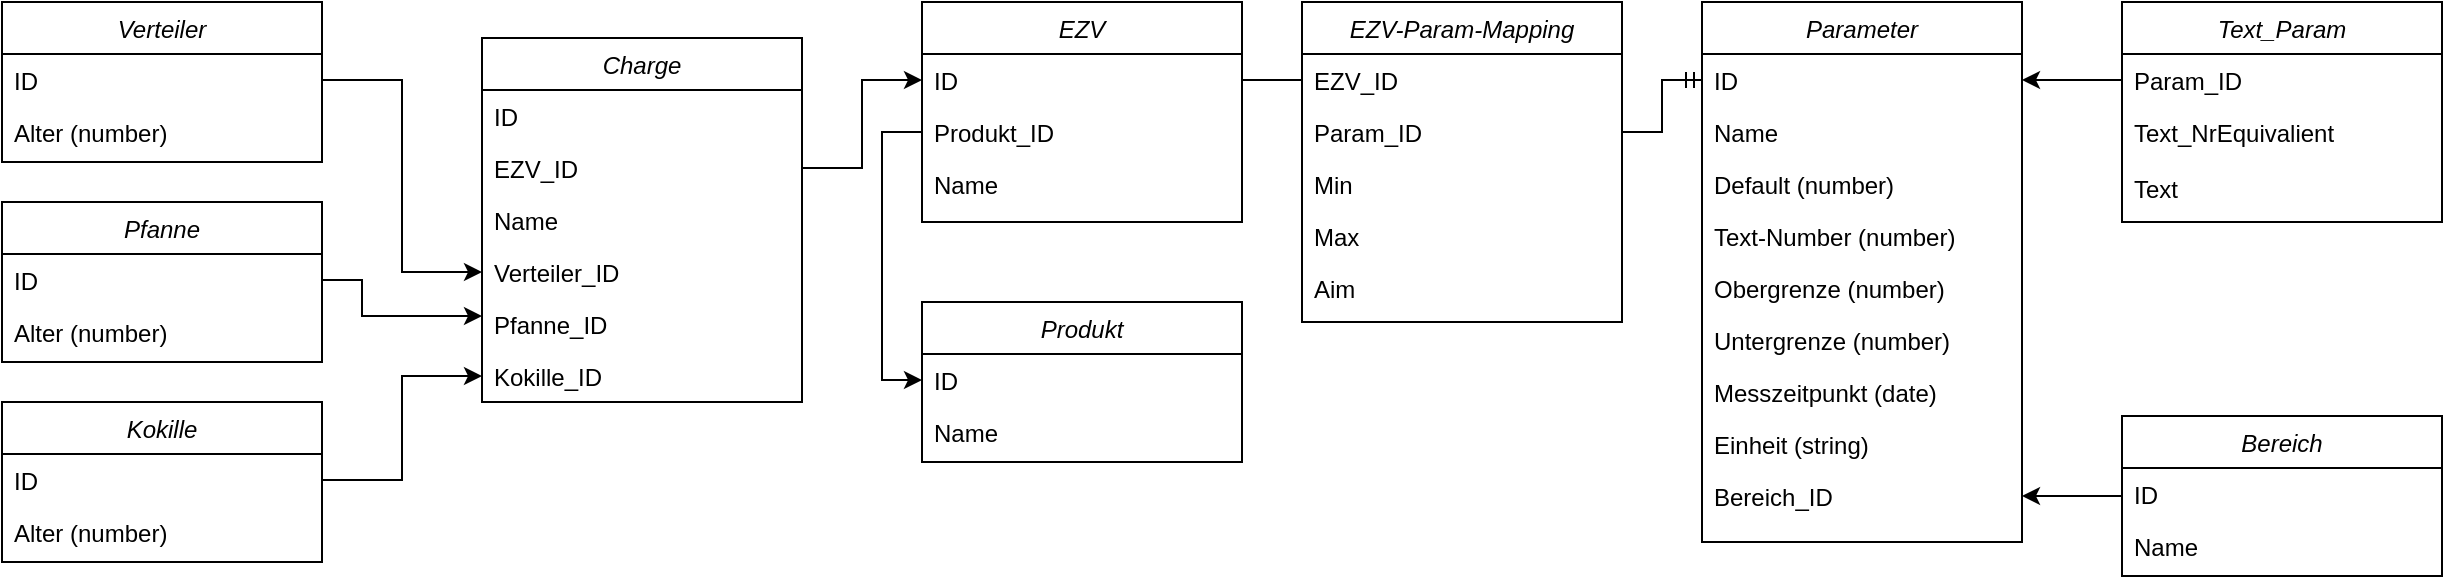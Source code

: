 <mxfile version="13.10.3" type="device"><diagram id="C5RBs43oDa-KdzZeNtuy" name="Page-1"><mxGraphModel dx="2249" dy="801" grid="1" gridSize="10" guides="1" tooltips="1" connect="1" arrows="1" fold="1" page="1" pageScale="1" pageWidth="827" pageHeight="1169" math="0" shadow="0"><root><mxCell id="WIyWlLk6GJQsqaUBKTNV-0"/><mxCell id="WIyWlLk6GJQsqaUBKTNV-1" parent="WIyWlLk6GJQsqaUBKTNV-0"/><mxCell id="XGNj_XzNaE9oyJNvo4-X-3" style="edgeStyle=orthogonalEdgeStyle;rounded=0;orthogonalLoop=1;jettySize=auto;html=1;exitX=1;exitY=0.5;exitDx=0;exitDy=0;entryX=0;entryY=0.5;entryDx=0;entryDy=0;endArrow=none;endFill=0;" parent="WIyWlLk6GJQsqaUBKTNV-1" source="zkfFHV4jXpPFQw0GAbJ--1" target="XGNj_XzNaE9oyJNvo4-X-1" edge="1"><mxGeometry relative="1" as="geometry"/></mxCell><mxCell id="zkfFHV4jXpPFQw0GAbJ--0" value="EZV" style="swimlane;fontStyle=2;align=center;verticalAlign=top;childLayout=stackLayout;horizontal=1;startSize=26;horizontalStack=0;resizeParent=1;resizeLast=0;collapsible=1;marginBottom=0;rounded=0;shadow=0;strokeWidth=1;" parent="WIyWlLk6GJQsqaUBKTNV-1" vertex="1"><mxGeometry x="10" y="120" width="160" height="110" as="geometry"><mxRectangle x="230" y="140" width="160" height="26" as="alternateBounds"/></mxGeometry></mxCell><mxCell id="zkfFHV4jXpPFQw0GAbJ--1" value="ID" style="text;align=left;verticalAlign=top;spacingLeft=4;spacingRight=4;overflow=hidden;rotatable=0;points=[[0,0.5],[1,0.5]];portConstraint=eastwest;" parent="zkfFHV4jXpPFQw0GAbJ--0" vertex="1"><mxGeometry y="26" width="160" height="26" as="geometry"/></mxCell><mxCell id="PeHHQMNG-OuGxsTBWXyu-22" value="Produkt_ID" style="text;align=left;verticalAlign=top;spacingLeft=4;spacingRight=4;overflow=hidden;rotatable=0;points=[[0,0.5],[1,0.5]];portConstraint=eastwest;rounded=0;shadow=0;html=0;" vertex="1" parent="zkfFHV4jXpPFQw0GAbJ--0"><mxGeometry y="52" width="160" height="26" as="geometry"/></mxCell><mxCell id="zkfFHV4jXpPFQw0GAbJ--2" value="Name" style="text;align=left;verticalAlign=top;spacingLeft=4;spacingRight=4;overflow=hidden;rotatable=0;points=[[0,0.5],[1,0.5]];portConstraint=eastwest;rounded=0;shadow=0;html=0;" parent="zkfFHV4jXpPFQw0GAbJ--0" vertex="1"><mxGeometry y="78" width="160" height="26" as="geometry"/></mxCell><mxCell id="XGNj_XzNaE9oyJNvo4-X-0" value="EZV-Param-Mapping" style="swimlane;fontStyle=2;align=center;verticalAlign=top;childLayout=stackLayout;horizontal=1;startSize=26;horizontalStack=0;resizeParent=1;resizeLast=0;collapsible=1;marginBottom=0;rounded=0;shadow=0;strokeWidth=1;" parent="WIyWlLk6GJQsqaUBKTNV-1" vertex="1"><mxGeometry x="200" y="120" width="160" height="160" as="geometry"><mxRectangle x="230" y="140" width="160" height="26" as="alternateBounds"/></mxGeometry></mxCell><mxCell id="XGNj_XzNaE9oyJNvo4-X-1" value="EZV_ID" style="text;align=left;verticalAlign=top;spacingLeft=4;spacingRight=4;overflow=hidden;rotatable=0;points=[[0,0.5],[1,0.5]];portConstraint=eastwest;" parent="XGNj_XzNaE9oyJNvo4-X-0" vertex="1"><mxGeometry y="26" width="160" height="26" as="geometry"/></mxCell><mxCell id="XGNj_XzNaE9oyJNvo4-X-2" value="Param_ID" style="text;align=left;verticalAlign=top;spacingLeft=4;spacingRight=4;overflow=hidden;rotatable=0;points=[[0,0.5],[1,0.5]];portConstraint=eastwest;rounded=0;shadow=0;html=0;" parent="XGNj_XzNaE9oyJNvo4-X-0" vertex="1"><mxGeometry y="52" width="160" height="26" as="geometry"/></mxCell><mxCell id="XGNj_XzNaE9oyJNvo4-X-25" value="Min" style="text;align=left;verticalAlign=top;spacingLeft=4;spacingRight=4;overflow=hidden;rotatable=0;points=[[0,0.5],[1,0.5]];portConstraint=eastwest;rounded=0;shadow=0;html=0;" parent="XGNj_XzNaE9oyJNvo4-X-0" vertex="1"><mxGeometry y="78" width="160" height="26" as="geometry"/></mxCell><mxCell id="XGNj_XzNaE9oyJNvo4-X-26" value="Max" style="text;align=left;verticalAlign=top;spacingLeft=4;spacingRight=4;overflow=hidden;rotatable=0;points=[[0,0.5],[1,0.5]];portConstraint=eastwest;rounded=0;shadow=0;html=0;" parent="XGNj_XzNaE9oyJNvo4-X-0" vertex="1"><mxGeometry y="104" width="160" height="26" as="geometry"/></mxCell><mxCell id="XGNj_XzNaE9oyJNvo4-X-27" value="Aim" style="text;align=left;verticalAlign=top;spacingLeft=4;spacingRight=4;overflow=hidden;rotatable=0;points=[[0,0.5],[1,0.5]];portConstraint=eastwest;rounded=0;shadow=0;html=0;" parent="XGNj_XzNaE9oyJNvo4-X-0" vertex="1"><mxGeometry y="130" width="160" height="26" as="geometry"/></mxCell><mxCell id="XGNj_XzNaE9oyJNvo4-X-4" value="Parameter" style="swimlane;fontStyle=2;align=center;verticalAlign=top;childLayout=stackLayout;horizontal=1;startSize=26;horizontalStack=0;resizeParent=1;resizeLast=0;collapsible=1;marginBottom=0;rounded=0;shadow=0;strokeWidth=1;" parent="WIyWlLk6GJQsqaUBKTNV-1" vertex="1"><mxGeometry x="400" y="120" width="160" height="270" as="geometry"><mxRectangle x="230" y="140" width="160" height="26" as="alternateBounds"/></mxGeometry></mxCell><mxCell id="XGNj_XzNaE9oyJNvo4-X-5" value="ID" style="text;align=left;verticalAlign=top;spacingLeft=4;spacingRight=4;overflow=hidden;rotatable=0;points=[[0,0.5],[1,0.5]];portConstraint=eastwest;" parent="XGNj_XzNaE9oyJNvo4-X-4" vertex="1"><mxGeometry y="26" width="160" height="26" as="geometry"/></mxCell><mxCell id="PeHHQMNG-OuGxsTBWXyu-50" value="Name" style="text;align=left;verticalAlign=top;spacingLeft=4;spacingRight=4;overflow=hidden;rotatable=0;points=[[0,0.5],[1,0.5]];portConstraint=eastwest;" vertex="1" parent="XGNj_XzNaE9oyJNvo4-X-4"><mxGeometry y="52" width="160" height="26" as="geometry"/></mxCell><mxCell id="XGNj_XzNaE9oyJNvo4-X-6" value="Default (number)" style="text;align=left;verticalAlign=top;spacingLeft=4;spacingRight=4;overflow=hidden;rotatable=0;points=[[0,0.5],[1,0.5]];portConstraint=eastwest;rounded=0;shadow=0;html=0;" parent="XGNj_XzNaE9oyJNvo4-X-4" vertex="1"><mxGeometry y="78" width="160" height="26" as="geometry"/></mxCell><mxCell id="XGNj_XzNaE9oyJNvo4-X-14" value="Text-Number (number)" style="text;align=left;verticalAlign=top;spacingLeft=4;spacingRight=4;overflow=hidden;rotatable=0;points=[[0,0.5],[1,0.5]];portConstraint=eastwest;rounded=0;shadow=0;html=0;" parent="XGNj_XzNaE9oyJNvo4-X-4" vertex="1"><mxGeometry y="104" width="160" height="26" as="geometry"/></mxCell><mxCell id="XGNj_XzNaE9oyJNvo4-X-8" value="Obergrenze (number)" style="text;align=left;verticalAlign=top;spacingLeft=4;spacingRight=4;overflow=hidden;rotatable=0;points=[[0,0.5],[1,0.5]];portConstraint=eastwest;rounded=0;shadow=0;html=0;" parent="XGNj_XzNaE9oyJNvo4-X-4" vertex="1"><mxGeometry y="130" width="160" height="26" as="geometry"/></mxCell><mxCell id="XGNj_XzNaE9oyJNvo4-X-9" value="Untergrenze (number)" style="text;align=left;verticalAlign=top;spacingLeft=4;spacingRight=4;overflow=hidden;rotatable=0;points=[[0,0.5],[1,0.5]];portConstraint=eastwest;rounded=0;shadow=0;html=0;" parent="XGNj_XzNaE9oyJNvo4-X-4" vertex="1"><mxGeometry y="156" width="160" height="26" as="geometry"/></mxCell><mxCell id="XGNj_XzNaE9oyJNvo4-X-10" value="Messzeitpunkt (date)" style="text;align=left;verticalAlign=top;spacingLeft=4;spacingRight=4;overflow=hidden;rotatable=0;points=[[0,0.5],[1,0.5]];portConstraint=eastwest;rounded=0;shadow=0;html=0;" parent="XGNj_XzNaE9oyJNvo4-X-4" vertex="1"><mxGeometry y="182" width="160" height="26" as="geometry"/></mxCell><mxCell id="XGNj_XzNaE9oyJNvo4-X-11" value="Einheit (string)" style="text;align=left;verticalAlign=top;spacingLeft=4;spacingRight=4;overflow=hidden;rotatable=0;points=[[0,0.5],[1,0.5]];portConstraint=eastwest;rounded=0;shadow=0;html=0;" parent="XGNj_XzNaE9oyJNvo4-X-4" vertex="1"><mxGeometry y="208" width="160" height="26" as="geometry"/></mxCell><mxCell id="XGNj_XzNaE9oyJNvo4-X-16" value="Bereich_ID " style="text;align=left;verticalAlign=top;spacingLeft=4;spacingRight=4;overflow=hidden;rotatable=0;points=[[0,0.5],[1,0.5]];portConstraint=eastwest;rounded=0;shadow=0;html=0;" parent="XGNj_XzNaE9oyJNvo4-X-4" vertex="1"><mxGeometry y="234" width="160" height="26" as="geometry"/></mxCell><mxCell id="XGNj_XzNaE9oyJNvo4-X-18" value="Text_Param" style="swimlane;fontStyle=2;align=center;verticalAlign=top;childLayout=stackLayout;horizontal=1;startSize=26;horizontalStack=0;resizeParent=1;resizeLast=0;collapsible=1;marginBottom=0;rounded=0;shadow=0;strokeWidth=1;" parent="WIyWlLk6GJQsqaUBKTNV-1" vertex="1"><mxGeometry x="610" y="120" width="160" height="110" as="geometry"><mxRectangle x="230" y="140" width="160" height="26" as="alternateBounds"/></mxGeometry></mxCell><mxCell id="XGNj_XzNaE9oyJNvo4-X-19" value="Param_ID" style="text;align=left;verticalAlign=top;spacingLeft=4;spacingRight=4;overflow=hidden;rotatable=0;points=[[0,0.5],[1,0.5]];portConstraint=eastwest;" parent="XGNj_XzNaE9oyJNvo4-X-18" vertex="1"><mxGeometry y="26" width="160" height="26" as="geometry"/></mxCell><mxCell id="XGNj_XzNaE9oyJNvo4-X-20" value="Text_NrEquivalient&#xA;" style="text;align=left;verticalAlign=top;spacingLeft=4;spacingRight=4;overflow=hidden;rotatable=0;points=[[0,0.5],[1,0.5]];portConstraint=eastwest;rounded=0;shadow=0;html=0;" parent="XGNj_XzNaE9oyJNvo4-X-18" vertex="1"><mxGeometry y="52" width="160" height="28" as="geometry"/></mxCell><mxCell id="XGNj_XzNaE9oyJNvo4-X-22" value="Text" style="text;align=left;verticalAlign=top;spacingLeft=4;spacingRight=4;overflow=hidden;rotatable=0;points=[[0,0.5],[1,0.5]];portConstraint=eastwest;rounded=0;shadow=0;html=0;" parent="XGNj_XzNaE9oyJNvo4-X-18" vertex="1"><mxGeometry y="80" width="160" height="28" as="geometry"/></mxCell><mxCell id="XGNj_XzNaE9oyJNvo4-X-34" style="edgeStyle=orthogonalEdgeStyle;rounded=0;orthogonalLoop=1;jettySize=auto;html=1;exitX=1;exitY=0.5;exitDx=0;exitDy=0;entryX=0;entryY=0.5;entryDx=0;entryDy=0;startArrow=none;startFill=0;endArrow=ERmandOne;endFill=0;" parent="WIyWlLk6GJQsqaUBKTNV-1" source="XGNj_XzNaE9oyJNvo4-X-2" target="XGNj_XzNaE9oyJNvo4-X-5" edge="1"><mxGeometry relative="1" as="geometry"/></mxCell><mxCell id="PeHHQMNG-OuGxsTBWXyu-10" style="edgeStyle=orthogonalEdgeStyle;rounded=0;orthogonalLoop=1;jettySize=auto;html=1;" edge="1" parent="WIyWlLk6GJQsqaUBKTNV-1" source="PeHHQMNG-OuGxsTBWXyu-5" target="XGNj_XzNaE9oyJNvo4-X-16"><mxGeometry relative="1" as="geometry"/></mxCell><mxCell id="PeHHQMNG-OuGxsTBWXyu-5" value="Bereich" style="swimlane;fontStyle=2;align=center;verticalAlign=top;childLayout=stackLayout;horizontal=1;startSize=26;horizontalStack=0;resizeParent=1;resizeLast=0;collapsible=1;marginBottom=0;rounded=0;shadow=0;strokeWidth=1;" vertex="1" parent="WIyWlLk6GJQsqaUBKTNV-1"><mxGeometry x="610" y="327" width="160" height="80" as="geometry"><mxRectangle x="230" y="140" width="160" height="26" as="alternateBounds"/></mxGeometry></mxCell><mxCell id="PeHHQMNG-OuGxsTBWXyu-6" value="ID" style="text;align=left;verticalAlign=top;spacingLeft=4;spacingRight=4;overflow=hidden;rotatable=0;points=[[0,0.5],[1,0.5]];portConstraint=eastwest;" vertex="1" parent="PeHHQMNG-OuGxsTBWXyu-5"><mxGeometry y="26" width="160" height="26" as="geometry"/></mxCell><mxCell id="PeHHQMNG-OuGxsTBWXyu-8" value="Name" style="text;align=left;verticalAlign=top;spacingLeft=4;spacingRight=4;overflow=hidden;rotatable=0;points=[[0,0.5],[1,0.5]];portConstraint=eastwest;rounded=0;shadow=0;html=0;" vertex="1" parent="PeHHQMNG-OuGxsTBWXyu-5"><mxGeometry y="52" width="160" height="28" as="geometry"/></mxCell><mxCell id="PeHHQMNG-OuGxsTBWXyu-11" style="edgeStyle=orthogonalEdgeStyle;rounded=0;orthogonalLoop=1;jettySize=auto;html=1;entryX=1;entryY=0.5;entryDx=0;entryDy=0;" edge="1" parent="WIyWlLk6GJQsqaUBKTNV-1" source="XGNj_XzNaE9oyJNvo4-X-19" target="XGNj_XzNaE9oyJNvo4-X-5"><mxGeometry relative="1" as="geometry"/></mxCell><mxCell id="PeHHQMNG-OuGxsTBWXyu-19" value="Produkt" style="swimlane;fontStyle=2;align=center;verticalAlign=top;childLayout=stackLayout;horizontal=1;startSize=26;horizontalStack=0;resizeParent=1;resizeLast=0;collapsible=1;marginBottom=0;rounded=0;shadow=0;strokeWidth=1;" vertex="1" parent="WIyWlLk6GJQsqaUBKTNV-1"><mxGeometry x="10" y="270" width="160" height="80" as="geometry"><mxRectangle x="230" y="140" width="160" height="26" as="alternateBounds"/></mxGeometry></mxCell><mxCell id="PeHHQMNG-OuGxsTBWXyu-20" value="ID" style="text;align=left;verticalAlign=top;spacingLeft=4;spacingRight=4;overflow=hidden;rotatable=0;points=[[0,0.5],[1,0.5]];portConstraint=eastwest;" vertex="1" parent="PeHHQMNG-OuGxsTBWXyu-19"><mxGeometry y="26" width="160" height="26" as="geometry"/></mxCell><mxCell id="PeHHQMNG-OuGxsTBWXyu-21" value="Name" style="text;align=left;verticalAlign=top;spacingLeft=4;spacingRight=4;overflow=hidden;rotatable=0;points=[[0,0.5],[1,0.5]];portConstraint=eastwest;rounded=0;shadow=0;html=0;" vertex="1" parent="PeHHQMNG-OuGxsTBWXyu-19"><mxGeometry y="52" width="160" height="26" as="geometry"/></mxCell><mxCell id="PeHHQMNG-OuGxsTBWXyu-23" value="Charge" style="swimlane;fontStyle=2;align=center;verticalAlign=top;childLayout=stackLayout;horizontal=1;startSize=26;horizontalStack=0;resizeParent=1;resizeLast=0;collapsible=1;marginBottom=0;rounded=0;shadow=0;strokeWidth=1;" vertex="1" parent="WIyWlLk6GJQsqaUBKTNV-1"><mxGeometry x="-210" y="138" width="160" height="182" as="geometry"><mxRectangle x="230" y="140" width="160" height="26" as="alternateBounds"/></mxGeometry></mxCell><mxCell id="PeHHQMNG-OuGxsTBWXyu-24" value="ID" style="text;align=left;verticalAlign=top;spacingLeft=4;spacingRight=4;overflow=hidden;rotatable=0;points=[[0,0.5],[1,0.5]];portConstraint=eastwest;" vertex="1" parent="PeHHQMNG-OuGxsTBWXyu-23"><mxGeometry y="26" width="160" height="26" as="geometry"/></mxCell><mxCell id="PeHHQMNG-OuGxsTBWXyu-25" value="EZV_ID" style="text;align=left;verticalAlign=top;spacingLeft=4;spacingRight=4;overflow=hidden;rotatable=0;points=[[0,0.5],[1,0.5]];portConstraint=eastwest;rounded=0;shadow=0;html=0;" vertex="1" parent="PeHHQMNG-OuGxsTBWXyu-23"><mxGeometry y="52" width="160" height="26" as="geometry"/></mxCell><mxCell id="PeHHQMNG-OuGxsTBWXyu-49" value="Name" style="text;align=left;verticalAlign=top;spacingLeft=4;spacingRight=4;overflow=hidden;rotatable=0;points=[[0,0.5],[1,0.5]];portConstraint=eastwest;rounded=0;shadow=0;html=0;" vertex="1" parent="PeHHQMNG-OuGxsTBWXyu-23"><mxGeometry y="78" width="160" height="26" as="geometry"/></mxCell><mxCell id="PeHHQMNG-OuGxsTBWXyu-30" value="Verteiler_ID" style="text;align=left;verticalAlign=top;spacingLeft=4;spacingRight=4;overflow=hidden;rotatable=0;points=[[0,0.5],[1,0.5]];portConstraint=eastwest;rounded=0;shadow=0;html=0;" vertex="1" parent="PeHHQMNG-OuGxsTBWXyu-23"><mxGeometry y="104" width="160" height="26" as="geometry"/></mxCell><mxCell id="PeHHQMNG-OuGxsTBWXyu-31" value="Pfanne_ID" style="text;align=left;verticalAlign=top;spacingLeft=4;spacingRight=4;overflow=hidden;rotatable=0;points=[[0,0.5],[1,0.5]];portConstraint=eastwest;rounded=0;shadow=0;html=0;" vertex="1" parent="PeHHQMNG-OuGxsTBWXyu-23"><mxGeometry y="130" width="160" height="26" as="geometry"/></mxCell><mxCell id="PeHHQMNG-OuGxsTBWXyu-32" value="Kokille_ID" style="text;align=left;verticalAlign=top;spacingLeft=4;spacingRight=4;overflow=hidden;rotatable=0;points=[[0,0.5],[1,0.5]];portConstraint=eastwest;rounded=0;shadow=0;html=0;" vertex="1" parent="PeHHQMNG-OuGxsTBWXyu-23"><mxGeometry y="156" width="160" height="26" as="geometry"/></mxCell><mxCell id="PeHHQMNG-OuGxsTBWXyu-28" style="edgeStyle=orthogonalEdgeStyle;rounded=0;orthogonalLoop=1;jettySize=auto;html=1;entryX=0;entryY=0.5;entryDx=0;entryDy=0;" edge="1" parent="WIyWlLk6GJQsqaUBKTNV-1" source="PeHHQMNG-OuGxsTBWXyu-22" target="PeHHQMNG-OuGxsTBWXyu-20"><mxGeometry relative="1" as="geometry"/></mxCell><mxCell id="PeHHQMNG-OuGxsTBWXyu-29" style="edgeStyle=orthogonalEdgeStyle;rounded=0;orthogonalLoop=1;jettySize=auto;html=1;entryX=0;entryY=0.5;entryDx=0;entryDy=0;" edge="1" parent="WIyWlLk6GJQsqaUBKTNV-1" source="PeHHQMNG-OuGxsTBWXyu-25" target="zkfFHV4jXpPFQw0GAbJ--1"><mxGeometry relative="1" as="geometry"/></mxCell><mxCell id="PeHHQMNG-OuGxsTBWXyu-33" value="Verteiler" style="swimlane;fontStyle=2;align=center;verticalAlign=top;childLayout=stackLayout;horizontal=1;startSize=26;horizontalStack=0;resizeParent=1;resizeLast=0;collapsible=1;marginBottom=0;rounded=0;shadow=0;strokeWidth=1;" vertex="1" parent="WIyWlLk6GJQsqaUBKTNV-1"><mxGeometry x="-450" y="120" width="160" height="80" as="geometry"><mxRectangle x="230" y="140" width="160" height="26" as="alternateBounds"/></mxGeometry></mxCell><mxCell id="PeHHQMNG-OuGxsTBWXyu-34" value="ID" style="text;align=left;verticalAlign=top;spacingLeft=4;spacingRight=4;overflow=hidden;rotatable=0;points=[[0,0.5],[1,0.5]];portConstraint=eastwest;" vertex="1" parent="PeHHQMNG-OuGxsTBWXyu-33"><mxGeometry y="26" width="160" height="26" as="geometry"/></mxCell><mxCell id="PeHHQMNG-OuGxsTBWXyu-38" value="Alter (number)" style="text;align=left;verticalAlign=top;spacingLeft=4;spacingRight=4;overflow=hidden;rotatable=0;points=[[0,0.5],[1,0.5]];portConstraint=eastwest;rounded=0;shadow=0;html=0;" vertex="1" parent="PeHHQMNG-OuGxsTBWXyu-33"><mxGeometry y="52" width="160" height="26" as="geometry"/></mxCell><mxCell id="PeHHQMNG-OuGxsTBWXyu-39" value="Pfanne" style="swimlane;fontStyle=2;align=center;verticalAlign=top;childLayout=stackLayout;horizontal=1;startSize=26;horizontalStack=0;resizeParent=1;resizeLast=0;collapsible=1;marginBottom=0;rounded=0;shadow=0;strokeWidth=1;" vertex="1" parent="WIyWlLk6GJQsqaUBKTNV-1"><mxGeometry x="-450" y="220" width="160" height="80" as="geometry"><mxRectangle x="230" y="140" width="160" height="26" as="alternateBounds"/></mxGeometry></mxCell><mxCell id="PeHHQMNG-OuGxsTBWXyu-40" value="ID" style="text;align=left;verticalAlign=top;spacingLeft=4;spacingRight=4;overflow=hidden;rotatable=0;points=[[0,0.5],[1,0.5]];portConstraint=eastwest;" vertex="1" parent="PeHHQMNG-OuGxsTBWXyu-39"><mxGeometry y="26" width="160" height="26" as="geometry"/></mxCell><mxCell id="PeHHQMNG-OuGxsTBWXyu-41" value="Alter (number)" style="text;align=left;verticalAlign=top;spacingLeft=4;spacingRight=4;overflow=hidden;rotatable=0;points=[[0,0.5],[1,0.5]];portConstraint=eastwest;rounded=0;shadow=0;html=0;" vertex="1" parent="PeHHQMNG-OuGxsTBWXyu-39"><mxGeometry y="52" width="160" height="26" as="geometry"/></mxCell><mxCell id="PeHHQMNG-OuGxsTBWXyu-42" value="Kokille" style="swimlane;fontStyle=2;align=center;verticalAlign=top;childLayout=stackLayout;horizontal=1;startSize=26;horizontalStack=0;resizeParent=1;resizeLast=0;collapsible=1;marginBottom=0;rounded=0;shadow=0;strokeWidth=1;" vertex="1" parent="WIyWlLk6GJQsqaUBKTNV-1"><mxGeometry x="-450" y="320" width="160" height="80" as="geometry"><mxRectangle x="230" y="140" width="160" height="26" as="alternateBounds"/></mxGeometry></mxCell><mxCell id="PeHHQMNG-OuGxsTBWXyu-43" value="ID" style="text;align=left;verticalAlign=top;spacingLeft=4;spacingRight=4;overflow=hidden;rotatable=0;points=[[0,0.5],[1,0.5]];portConstraint=eastwest;" vertex="1" parent="PeHHQMNG-OuGxsTBWXyu-42"><mxGeometry y="26" width="160" height="26" as="geometry"/></mxCell><mxCell id="PeHHQMNG-OuGxsTBWXyu-44" value="Alter (number)" style="text;align=left;verticalAlign=top;spacingLeft=4;spacingRight=4;overflow=hidden;rotatable=0;points=[[0,0.5],[1,0.5]];portConstraint=eastwest;rounded=0;shadow=0;html=0;" vertex="1" parent="PeHHQMNG-OuGxsTBWXyu-42"><mxGeometry y="52" width="160" height="26" as="geometry"/></mxCell><mxCell id="PeHHQMNG-OuGxsTBWXyu-45" style="edgeStyle=orthogonalEdgeStyle;rounded=0;orthogonalLoop=1;jettySize=auto;html=1;" edge="1" parent="WIyWlLk6GJQsqaUBKTNV-1" source="PeHHQMNG-OuGxsTBWXyu-34" target="PeHHQMNG-OuGxsTBWXyu-30"><mxGeometry relative="1" as="geometry"/></mxCell><mxCell id="PeHHQMNG-OuGxsTBWXyu-47" style="edgeStyle=orthogonalEdgeStyle;rounded=0;orthogonalLoop=1;jettySize=auto;html=1;" edge="1" parent="WIyWlLk6GJQsqaUBKTNV-1" source="PeHHQMNG-OuGxsTBWXyu-43" target="PeHHQMNG-OuGxsTBWXyu-32"><mxGeometry relative="1" as="geometry"/></mxCell><mxCell id="PeHHQMNG-OuGxsTBWXyu-48" style="edgeStyle=orthogonalEdgeStyle;rounded=0;orthogonalLoop=1;jettySize=auto;html=1;" edge="1" parent="WIyWlLk6GJQsqaUBKTNV-1" source="PeHHQMNG-OuGxsTBWXyu-40" target="PeHHQMNG-OuGxsTBWXyu-31"><mxGeometry relative="1" as="geometry"><Array as="points"><mxPoint x="-270" y="259"/><mxPoint x="-270" y="277"/></Array></mxGeometry></mxCell></root></mxGraphModel></diagram></mxfile>